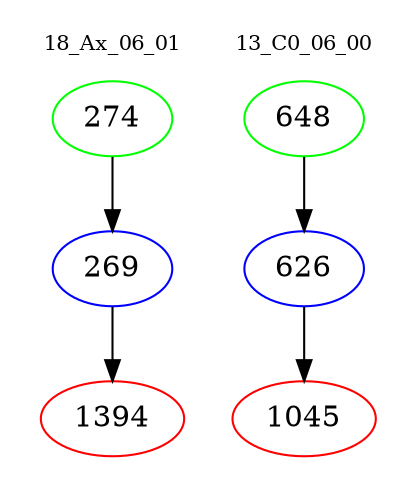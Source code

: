 digraph{
subgraph cluster_0 {
color = white
label = "18_Ax_06_01";
fontsize=10;
T0_274 [label="274", color="green"]
T0_274 -> T0_269 [color="black"]
T0_269 [label="269", color="blue"]
T0_269 -> T0_1394 [color="black"]
T0_1394 [label="1394", color="red"]
}
subgraph cluster_1 {
color = white
label = "13_C0_06_00";
fontsize=10;
T1_648 [label="648", color="green"]
T1_648 -> T1_626 [color="black"]
T1_626 [label="626", color="blue"]
T1_626 -> T1_1045 [color="black"]
T1_1045 [label="1045", color="red"]
}
}
